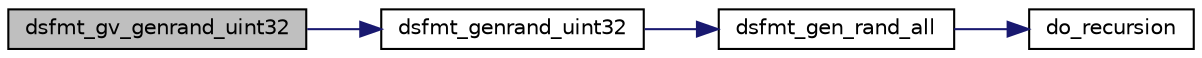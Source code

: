 digraph "dsfmt_gv_genrand_uint32"
{
 // INTERACTIVE_SVG=YES
  edge [fontname="Helvetica",fontsize="10",labelfontname="Helvetica",labelfontsize="10"];
  node [fontname="Helvetica",fontsize="10",shape=record];
  rankdir="LR";
  Node1 [label="dsfmt_gv_genrand_uint32",height=0.2,width=0.4,color="black", fillcolor="grey75", style="filled", fontcolor="black"];
  Node1 -> Node2 [color="midnightblue",fontsize="10",style="solid",fontname="Helvetica"];
  Node2 [label="dsfmt_genrand_uint32",height=0.2,width=0.4,color="black", fillcolor="white", style="filled",URL="$d_s_f_m_t_8h.html#a1391665a8e5f9295a589aacb776e9de6"];
  Node2 -> Node3 [color="midnightblue",fontsize="10",style="solid",fontname="Helvetica"];
  Node3 [label="dsfmt_gen_rand_all",height=0.2,width=0.4,color="black", fillcolor="white", style="filled",URL="$d_s_f_m_t_8h.html#afccb1e4d75cea7ffe3b45cba53d1e5e0"];
  Node3 -> Node4 [color="midnightblue",fontsize="10",style="solid",fontname="Helvetica"];
  Node4 [label="do_recursion",height=0.2,width=0.4,color="black", fillcolor="white", style="filled",URL="$d_s_f_m_t_8c.html#a43e33e2235015c9c072bad7dfe1a282c"];
}
